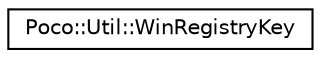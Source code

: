 digraph "Graphical Class Hierarchy"
{
 // LATEX_PDF_SIZE
  edge [fontname="Helvetica",fontsize="10",labelfontname="Helvetica",labelfontsize="10"];
  node [fontname="Helvetica",fontsize="10",shape=record];
  rankdir="LR";
  Node0 [label="Poco::Util::WinRegistryKey",height=0.2,width=0.4,color="black", fillcolor="white", style="filled",URL="$classPoco_1_1Util_1_1WinRegistryKey.html",tooltip=" "];
}
